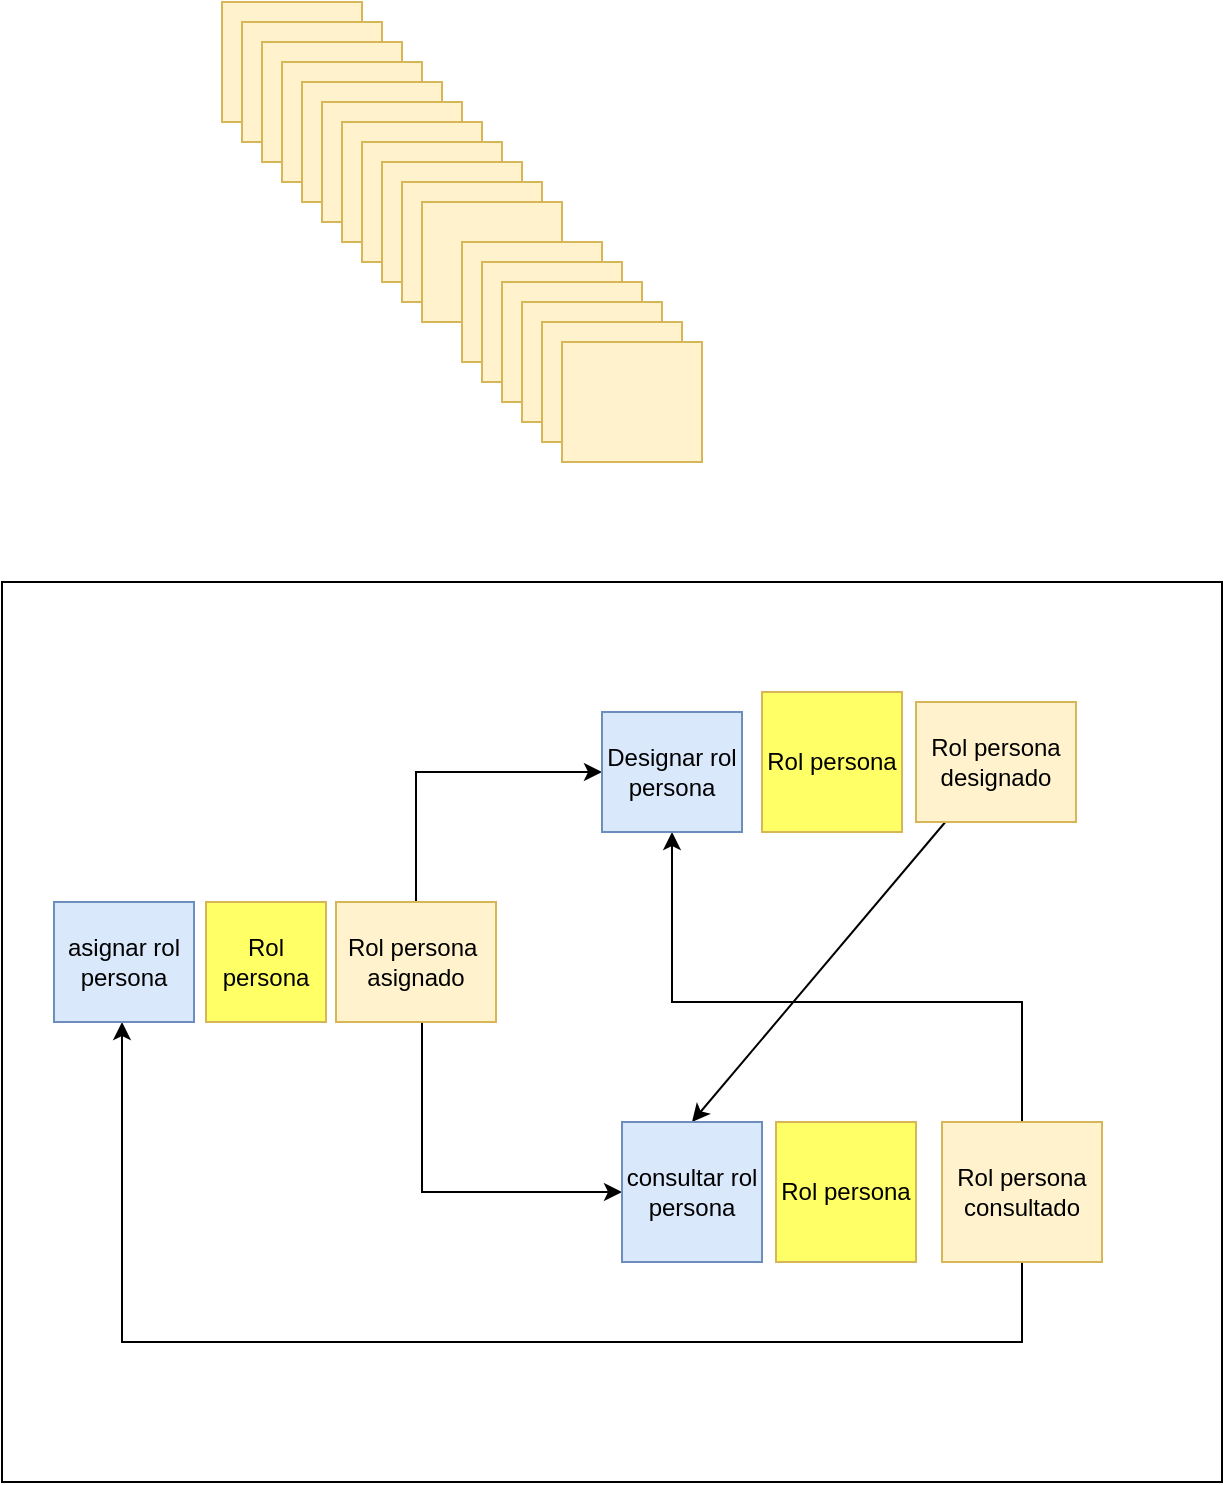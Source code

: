 <mxfile version="20.2.7" type="device"><diagram id="zEtKECbhgfKHuli5GTby" name="Página-1"><mxGraphModel dx="2563" dy="884" grid="1" gridSize="10" guides="1" tooltips="1" connect="1" arrows="1" fold="1" page="1" pageScale="1" pageWidth="827" pageHeight="1169" math="0" shadow="0"><root><mxCell id="0"/><mxCell id="1" parent="0"/><mxCell id="HbVUJWB-tBQwKY9LOTlC-35" style="edgeStyle=orthogonalEdgeStyle;rounded=0;orthogonalLoop=1;jettySize=auto;html=1;entryX=0;entryY=0.5;entryDx=0;entryDy=0;" edge="1" parent="1" source="HbVUJWB-tBQwKY9LOTlC-1" target="HbVUJWB-tBQwKY9LOTlC-30"><mxGeometry relative="1" as="geometry"><Array as="points"><mxPoint x="-593" y="445"/></Array></mxGeometry></mxCell><mxCell id="HbVUJWB-tBQwKY9LOTlC-36" style="edgeStyle=orthogonalEdgeStyle;rounded=0;orthogonalLoop=1;jettySize=auto;html=1;entryX=0;entryY=0.5;entryDx=0;entryDy=0;" edge="1" parent="1" source="HbVUJWB-tBQwKY9LOTlC-1" target="HbVUJWB-tBQwKY9LOTlC-26"><mxGeometry relative="1" as="geometry"><Array as="points"><mxPoint x="-590" y="655"/></Array></mxGeometry></mxCell><mxCell id="HbVUJWB-tBQwKY9LOTlC-1" value="Rol persona&amp;nbsp; asignado" style="rounded=0;whiteSpace=wrap;html=1;fillColor=#fff2cc;strokeColor=#d6b656;" vertex="1" parent="1"><mxGeometry x="-633" y="510" width="80" height="60" as="geometry"/></mxCell><mxCell id="HbVUJWB-tBQwKY9LOTlC-3" value="" style="rounded=0;whiteSpace=wrap;html=1;fillColor=#fff2cc;strokeColor=#d6b656;" vertex="1" parent="1"><mxGeometry x="-690" y="60" width="70" height="60" as="geometry"/></mxCell><mxCell id="HbVUJWB-tBQwKY9LOTlC-4" value="" style="rounded=0;whiteSpace=wrap;html=1;fillColor=#fff2cc;strokeColor=#d6b656;" vertex="1" parent="1"><mxGeometry x="-680" y="70" width="70" height="60" as="geometry"/></mxCell><mxCell id="HbVUJWB-tBQwKY9LOTlC-5" value="" style="rounded=0;whiteSpace=wrap;html=1;fillColor=#fff2cc;strokeColor=#d6b656;" vertex="1" parent="1"><mxGeometry x="-670" y="80" width="70" height="60" as="geometry"/></mxCell><mxCell id="HbVUJWB-tBQwKY9LOTlC-6" value="" style="rounded=0;whiteSpace=wrap;html=1;fillColor=#fff2cc;strokeColor=#d6b656;" vertex="1" parent="1"><mxGeometry x="-660" y="90" width="70" height="60" as="geometry"/></mxCell><mxCell id="HbVUJWB-tBQwKY9LOTlC-7" value="" style="rounded=0;whiteSpace=wrap;html=1;fillColor=#fff2cc;strokeColor=#d6b656;" vertex="1" parent="1"><mxGeometry x="-650" y="100" width="70" height="60" as="geometry"/></mxCell><mxCell id="HbVUJWB-tBQwKY9LOTlC-8" value="" style="rounded=0;whiteSpace=wrap;html=1;fillColor=#fff2cc;strokeColor=#d6b656;" vertex="1" parent="1"><mxGeometry x="-640" y="110" width="70" height="60" as="geometry"/></mxCell><mxCell id="HbVUJWB-tBQwKY9LOTlC-9" value="" style="rounded=0;whiteSpace=wrap;html=1;fillColor=#fff2cc;strokeColor=#d6b656;" vertex="1" parent="1"><mxGeometry x="-630" y="120" width="70" height="60" as="geometry"/></mxCell><mxCell id="HbVUJWB-tBQwKY9LOTlC-10" value="" style="rounded=0;whiteSpace=wrap;html=1;fillColor=#fff2cc;strokeColor=#d6b656;" vertex="1" parent="1"><mxGeometry x="-620" y="130" width="70" height="60" as="geometry"/></mxCell><mxCell id="HbVUJWB-tBQwKY9LOTlC-11" value="" style="rounded=0;whiteSpace=wrap;html=1;fillColor=#fff2cc;strokeColor=#d6b656;" vertex="1" parent="1"><mxGeometry x="-610" y="140" width="70" height="60" as="geometry"/></mxCell><mxCell id="HbVUJWB-tBQwKY9LOTlC-12" value="" style="rounded=0;whiteSpace=wrap;html=1;fillColor=#fff2cc;strokeColor=#d6b656;" vertex="1" parent="1"><mxGeometry x="-600" y="150" width="70" height="60" as="geometry"/></mxCell><mxCell id="HbVUJWB-tBQwKY9LOTlC-13" value="" style="rounded=0;whiteSpace=wrap;html=1;fillColor=#fff2cc;strokeColor=#d6b656;" vertex="1" parent="1"><mxGeometry x="-590" y="160" width="70" height="60" as="geometry"/></mxCell><mxCell id="HbVUJWB-tBQwKY9LOTlC-15" value="" style="rounded=0;whiteSpace=wrap;html=1;fillColor=#fff2cc;strokeColor=#d6b656;" vertex="1" parent="1"><mxGeometry x="-570" y="180" width="70" height="60" as="geometry"/></mxCell><mxCell id="HbVUJWB-tBQwKY9LOTlC-16" value="" style="rounded=0;whiteSpace=wrap;html=1;fillColor=#fff2cc;strokeColor=#d6b656;" vertex="1" parent="1"><mxGeometry x="-560" y="190" width="70" height="60" as="geometry"/></mxCell><mxCell id="HbVUJWB-tBQwKY9LOTlC-17" value="" style="rounded=0;whiteSpace=wrap;html=1;fillColor=#fff2cc;strokeColor=#d6b656;" vertex="1" parent="1"><mxGeometry x="-550" y="200" width="70" height="60" as="geometry"/></mxCell><mxCell id="HbVUJWB-tBQwKY9LOTlC-18" value="" style="rounded=0;whiteSpace=wrap;html=1;fillColor=#fff2cc;strokeColor=#d6b656;" vertex="1" parent="1"><mxGeometry x="-540" y="210" width="70" height="60" as="geometry"/></mxCell><mxCell id="HbVUJWB-tBQwKY9LOTlC-19" value="" style="rounded=0;whiteSpace=wrap;html=1;fillColor=#fff2cc;strokeColor=#d6b656;" vertex="1" parent="1"><mxGeometry x="-530" y="220" width="70" height="60" as="geometry"/></mxCell><mxCell id="HbVUJWB-tBQwKY9LOTlC-20" value="" style="rounded=0;whiteSpace=wrap;html=1;fillColor=#fff2cc;strokeColor=#d6b656;" vertex="1" parent="1"><mxGeometry x="-520" y="230" width="70" height="60" as="geometry"/></mxCell><mxCell id="HbVUJWB-tBQwKY9LOTlC-21" value="Rol persona&lt;span style=&quot;color: rgba(0, 0, 0, 0); font-family: monospace; font-size: 0px; text-align: start;&quot;&gt;%3CmxGraphModel%3E%3Croot%3E%3CmxCell%20id%3D%220%22%2F%3E%3CmxCell%20id%3D%221%22%20parent%3D%220%22%2F%3E%3CmxCell%20id%3D%222%22%20value%3D%22consultar%20rol%20persona%22%20style%3D%22rounded%3D0%3BwhiteSpace%3Dwrap%3Bhtml%3D1%3BfillColor%3D%23dae8fc%3BstrokeColor%3D%236c8ebf%3B%22%20vertex%3D%221%22%20parent%3D%221%22%3E%3CmxGeometry%20x%3D%22-490%22%20y%3D%22620%22%20width%3D%2270%22%20height%3D%2270%22%20as%3D%22geometry%22%2F%3E%3C%2FmxCell%3E%3C%2Froot%3E%3C%2FmxGraphModel%3E&lt;/span&gt;" style="rounded=0;whiteSpace=wrap;html=1;fillColor=#FFFF66;strokeColor=#d6b656;" vertex="1" parent="1"><mxGeometry x="-413" y="620" width="70" height="70" as="geometry"/></mxCell><mxCell id="HbVUJWB-tBQwKY9LOTlC-39" style="rounded=0;orthogonalLoop=1;jettySize=auto;html=1;entryX=0.5;entryY=0;entryDx=0;entryDy=0;" edge="1" parent="1" source="HbVUJWB-tBQwKY9LOTlC-24" target="HbVUJWB-tBQwKY9LOTlC-26"><mxGeometry relative="1" as="geometry"/></mxCell><mxCell id="HbVUJWB-tBQwKY9LOTlC-24" value="Rol persona designado" style="rounded=0;whiteSpace=wrap;html=1;fillColor=#fff2cc;strokeColor=#d6b656;" vertex="1" parent="1"><mxGeometry x="-343" y="410" width="80" height="60" as="geometry"/></mxCell><mxCell id="HbVUJWB-tBQwKY9LOTlC-37" style="edgeStyle=orthogonalEdgeStyle;rounded=0;orthogonalLoop=1;jettySize=auto;html=1;entryX=0.5;entryY=1;entryDx=0;entryDy=0;" edge="1" parent="1" source="HbVUJWB-tBQwKY9LOTlC-25" target="HbVUJWB-tBQwKY9LOTlC-30"><mxGeometry relative="1" as="geometry"><Array as="points"><mxPoint x="-290" y="560"/><mxPoint x="-465" y="560"/></Array></mxGeometry></mxCell><mxCell id="HbVUJWB-tBQwKY9LOTlC-38" style="edgeStyle=orthogonalEdgeStyle;rounded=0;orthogonalLoop=1;jettySize=auto;html=1;" edge="1" parent="1" source="HbVUJWB-tBQwKY9LOTlC-25"><mxGeometry relative="1" as="geometry"><mxPoint x="-740" y="570" as="targetPoint"/><Array as="points"><mxPoint x="-290" y="730"/><mxPoint x="-740" y="730"/><mxPoint x="-740" y="570"/></Array></mxGeometry></mxCell><mxCell id="HbVUJWB-tBQwKY9LOTlC-25" value="Rol persona consultado" style="rounded=0;whiteSpace=wrap;html=1;fillColor=#fff2cc;strokeColor=#d6b656;" vertex="1" parent="1"><mxGeometry x="-330" y="620" width="80" height="70" as="geometry"/></mxCell><mxCell id="HbVUJWB-tBQwKY9LOTlC-26" value="consultar rol persona" style="rounded=0;whiteSpace=wrap;html=1;fillColor=#dae8fc;strokeColor=#6c8ebf;" vertex="1" parent="1"><mxGeometry x="-490" y="620" width="70" height="70" as="geometry"/></mxCell><mxCell id="HbVUJWB-tBQwKY9LOTlC-30" value="Designar rol persona" style="rounded=0;whiteSpace=wrap;html=1;fillColor=#dae8fc;strokeColor=#6c8ebf;" vertex="1" parent="1"><mxGeometry x="-500" y="415" width="70" height="60" as="geometry"/></mxCell><mxCell id="HbVUJWB-tBQwKY9LOTlC-32" value="Rol persona&lt;span style=&quot;color: rgba(0, 0, 0, 0); font-family: monospace; font-size: 0px; text-align: start;&quot;&gt;%3CmxGraphModel%3E%3Croot%3E%3CmxCell%20id%3D%220%22%2F%3E%3CmxCell%20id%3D%221%22%20parent%3D%220%22%2F%3E%3CmxCell%20id%3D%222%22%20value%3D%22consultar%20rol%20persona%22%20style%3D%22rounded%3D0%3BwhiteSpace%3Dwrap%3Bhtml%3D1%3BfillColor%3D%23dae8fc%3BstrokeColor%3D%236c8ebf%3B%22%20vertex%3D%221%22%20parent%3D%221%22%3E%3CmxGeometry%20x%3D%22-490%22%20y%3D%22620%22%20width%3D%2270%22%20height%3D%2270%22%20as%3D%22geometry%22%2F%3E%3C%2FmxCell%3E%3C%2Froot%3E%3C%2FmxGraphModel%3E&lt;/span&gt;" style="rounded=0;whiteSpace=wrap;html=1;fillColor=#FFFF66;strokeColor=#d6b656;" vertex="1" parent="1"><mxGeometry x="-420" y="405" width="70" height="70" as="geometry"/></mxCell><mxCell id="HbVUJWB-tBQwKY9LOTlC-33" value="Rol persona&lt;span style=&quot;color: rgba(0, 0, 0, 0); font-family: monospace; font-size: 0px; text-align: start;&quot;&gt;%3CmxGraphModel%3E%3Croot%3E%3CmxCell%20id%3D%220%22%2F%3E%3CmxCell%20id%3D%221%22%20parent%3D%220%22%2F%3E%3CmxCell%20id%3D%222%22%20value%3D%22consultar%20rol%20persona%22%20style%3D%22rounded%3D0%3BwhiteSpace%3Dwrap%3Bhtml%3D1%3BfillColor%3D%23dae8fc%3BstrokeColor%3D%236c8ebf%3B%22%20vertex%3D%221%22%20parent%3D%221%22%3E%3CmxGeometry%20x%3D%22-490%22%20y%3D%22620%22%20width%3D%2270%22%20height%3D%2270%22%20as%3D%22geometry%22%2F%3E%3C%2FmxCell%3E%3C%2Froot%3E%3C%2FmxGraphModel%3E&lt;/span&gt;" style="rounded=0;whiteSpace=wrap;html=1;fillColor=#FFFF66;strokeColor=#d6b656;" vertex="1" parent="1"><mxGeometry x="-698" y="510" width="60" height="60" as="geometry"/></mxCell><mxCell id="HbVUJWB-tBQwKY9LOTlC-34" value="asignar rol persona" style="rounded=0;whiteSpace=wrap;html=1;fillColor=#dae8fc;strokeColor=#6c8ebf;" vertex="1" parent="1"><mxGeometry x="-774" y="510" width="70" height="60" as="geometry"/></mxCell><mxCell id="HbVUJWB-tBQwKY9LOTlC-40" value="" style="rounded=0;whiteSpace=wrap;html=1;fillColor=none;" vertex="1" parent="1"><mxGeometry x="-800" y="350" width="610" height="450" as="geometry"/></mxCell></root></mxGraphModel></diagram></mxfile>